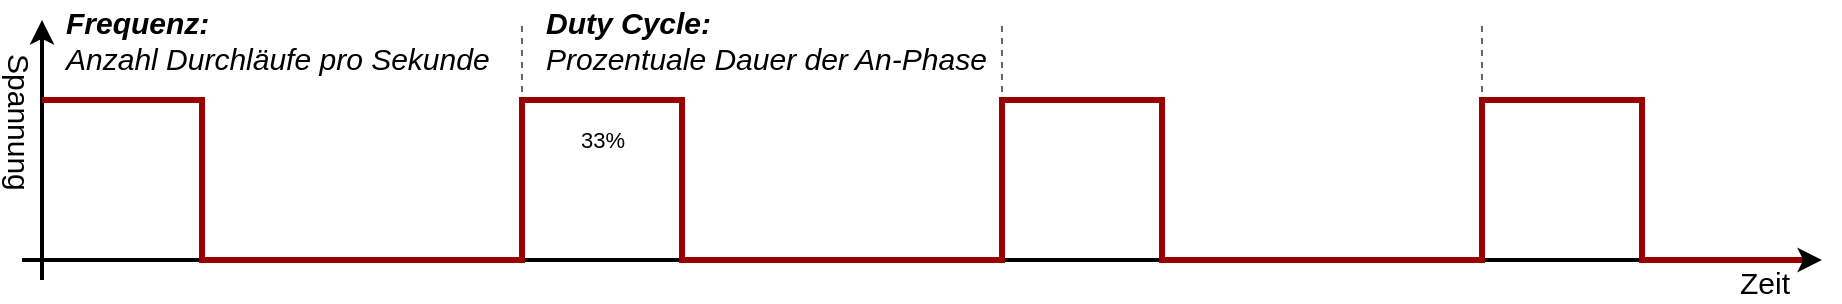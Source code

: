 <mxfile version="12.6.4" type="device"><diagram id="u-rvjQZ3Hnub3y2aYbjY" name="Page-1"><mxGraphModel dx="2042" dy="721" grid="1" gridSize="10" guides="1" tooltips="1" connect="1" arrows="1" fold="1" page="0" pageScale="1" pageWidth="827" pageHeight="1169" math="0" shadow="0"><root><mxCell id="0"/><mxCell id="1" parent="0"/><mxCell id="Sq5f5_1AmhFaWeRNZK8z-9" value="" style="endArrow=none;dashed=1;html=1;strokeColor=#666666;strokeWidth=1;" parent="1" edge="1"><mxGeometry width="50" height="50" relative="1" as="geometry"><mxPoint x="800" y="560" as="sourcePoint"/><mxPoint x="800" y="440" as="targetPoint"/></mxGeometry></mxCell><mxCell id="Sq5f5_1AmhFaWeRNZK8z-8" value="" style="endArrow=none;dashed=1;html=1;strokeColor=#666666;strokeWidth=1;" parent="1" edge="1"><mxGeometry width="50" height="50" relative="1" as="geometry"><mxPoint x="560" y="560" as="sourcePoint"/><mxPoint x="560" y="440" as="targetPoint"/></mxGeometry></mxCell><mxCell id="Sq5f5_1AmhFaWeRNZK8z-7" value="" style="endArrow=none;dashed=1;html=1;strokeColor=#666666;strokeWidth=1;" parent="1" edge="1"><mxGeometry width="50" height="50" relative="1" as="geometry"><mxPoint x="320" y="560" as="sourcePoint"/><mxPoint x="320" y="440" as="targetPoint"/></mxGeometry></mxCell><mxCell id="Sq5f5_1AmhFaWeRNZK8z-1" value="" style="endArrow=classic;html=1;strokeWidth=2;" parent="1" edge="1"><mxGeometry width="50" height="50" relative="1" as="geometry"><mxPoint x="80" y="570" as="sourcePoint"/><mxPoint x="80" y="440" as="targetPoint"/></mxGeometry></mxCell><mxCell id="Sq5f5_1AmhFaWeRNZK8z-3" value="" style="endArrow=classic;html=1;strokeWidth=2;" parent="1" edge="1"><mxGeometry width="50" height="50" relative="1" as="geometry"><mxPoint x="70" y="560" as="sourcePoint"/><mxPoint x="970" y="560" as="targetPoint"/></mxGeometry></mxCell><mxCell id="Sq5f5_1AmhFaWeRNZK8z-4" value="Zeit" style="text;html=1;resizable=0;points=[];autosize=1;align=right;verticalAlign=top;spacingTop=-4;fontSize=15;" parent="1" vertex="1"><mxGeometry x="915" y="560" width="40" height="20" as="geometry"/></mxCell><mxCell id="Sq5f5_1AmhFaWeRNZK8z-5" value="Spannung" style="text;html=1;resizable=0;points=[];autosize=1;align=left;verticalAlign=top;spacingTop=-4;rotation=90;fontSize=15;" parent="1" vertex="1"><mxGeometry x="30" y="485" width="80" height="20" as="geometry"/></mxCell><mxCell id="Sq5f5_1AmhFaWeRNZK8z-6" value="" style="endArrow=none;html=1;strokeWidth=3;rounded=0;strokeColor=#990000;" parent="1" edge="1"><mxGeometry width="50" height="50" relative="1" as="geometry"><mxPoint x="80" y="480" as="sourcePoint"/><mxPoint x="960" y="560" as="targetPoint"/><Array as="points"><mxPoint x="160" y="480"/><mxPoint x="160" y="560"/><mxPoint x="320" y="560"/><mxPoint x="320" y="480"/><mxPoint x="400" y="480"/><mxPoint x="400" y="560"/><mxPoint x="560" y="560"/><mxPoint x="560" y="480"/><mxPoint x="640" y="480"/><mxPoint x="640" y="560"/><mxPoint x="800" y="560"/><mxPoint x="800" y="480"/><mxPoint x="880" y="480"/><mxPoint x="880" y="560"/></Array></mxGeometry></mxCell><mxCell id="Sq5f5_1AmhFaWeRNZK8z-11" value="&lt;div&gt;&lt;b style=&quot;font-size: 15px&quot;&gt;Frequenz:&lt;/b&gt;&lt;br&gt;&lt;/div&gt;&lt;div&gt;Anzahl Durchläufe pro Sekunde&lt;/div&gt;" style="text;html=1;resizable=0;points=[];autosize=1;align=left;verticalAlign=top;spacingTop=-4;fontStyle=2;fontSize=15;" parent="1" vertex="1"><mxGeometry x="90" y="430" width="230" height="40" as="geometry"/></mxCell><mxCell id="Sq5f5_1AmhFaWeRNZK8z-12" value="&lt;div style=&quot;font-size: 15px&quot;&gt;&lt;b style=&quot;font-size: 15px&quot;&gt;Duty Cycle:&lt;/b&gt;&lt;br&gt;&lt;/div&gt;&lt;div style=&quot;font-size: 15px&quot;&gt;Prozentuale Dauer der An-Phase&lt;/div&gt;" style="text;html=1;resizable=0;points=[];autosize=1;align=left;verticalAlign=top;spacingTop=-4;fontSize=15;fontStyle=2" parent="1" vertex="1"><mxGeometry x="330" y="430" width="230" height="40" as="geometry"/></mxCell><mxCell id="Sq5f5_1AmhFaWeRNZK8z-13" value="33%" style="text;html=1;resizable=0;points=[];autosize=1;align=center;verticalAlign=top;spacingTop=-4;fontSize=11;" parent="1" vertex="1"><mxGeometry x="340" y="491" width="40" height="10" as="geometry"/></mxCell></root></mxGraphModel></diagram></mxfile>